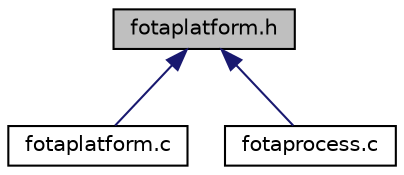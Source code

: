 digraph "fotaplatform.h"
{
 // LATEX_PDF_SIZE
  edge [fontname="Helvetica",fontsize="10",labelfontname="Helvetica",labelfontsize="10"];
  node [fontname="Helvetica",fontsize="10",shape=record];
  Node1 [label="fotaplatform.h",height=0.2,width=0.4,color="black", fillcolor="grey75", style="filled", fontcolor="black",tooltip="Interface for Fota platform to be implemented by integrator as per target platform."];
  Node1 -> Node2 [dir="back",color="midnightblue",fontsize="10",style="solid",fontname="Helvetica"];
  Node2 [label="fotaplatform.c",height=0.2,width=0.4,color="black", fillcolor="white", style="filled",URL="$fotaplatform_8c.html",tooltip="Fota Installer."];
  Node1 -> Node3 [dir="back",color="midnightblue",fontsize="10",style="solid",fontname="Helvetica"];
  Node3 [label="fotaprocess.c",height=0.2,width=0.4,color="black", fillcolor="white", style="filled",URL="$fotaprocess_8c.html",tooltip="Fota Process."];
}
